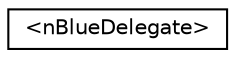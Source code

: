 digraph G
{
  edge [fontname="Helvetica",fontsize="10",labelfontname="Helvetica",labelfontsize="10"];
  node [fontname="Helvetica",fontsize="10",shape=record];
  rankdir="LR";
  Node1 [label="\<nBlueDelegate\>",height=0.2,width=0.4,color="black", fillcolor="white", style="filled",URL="$protocoln_blue_delegate-p.html"];
}
